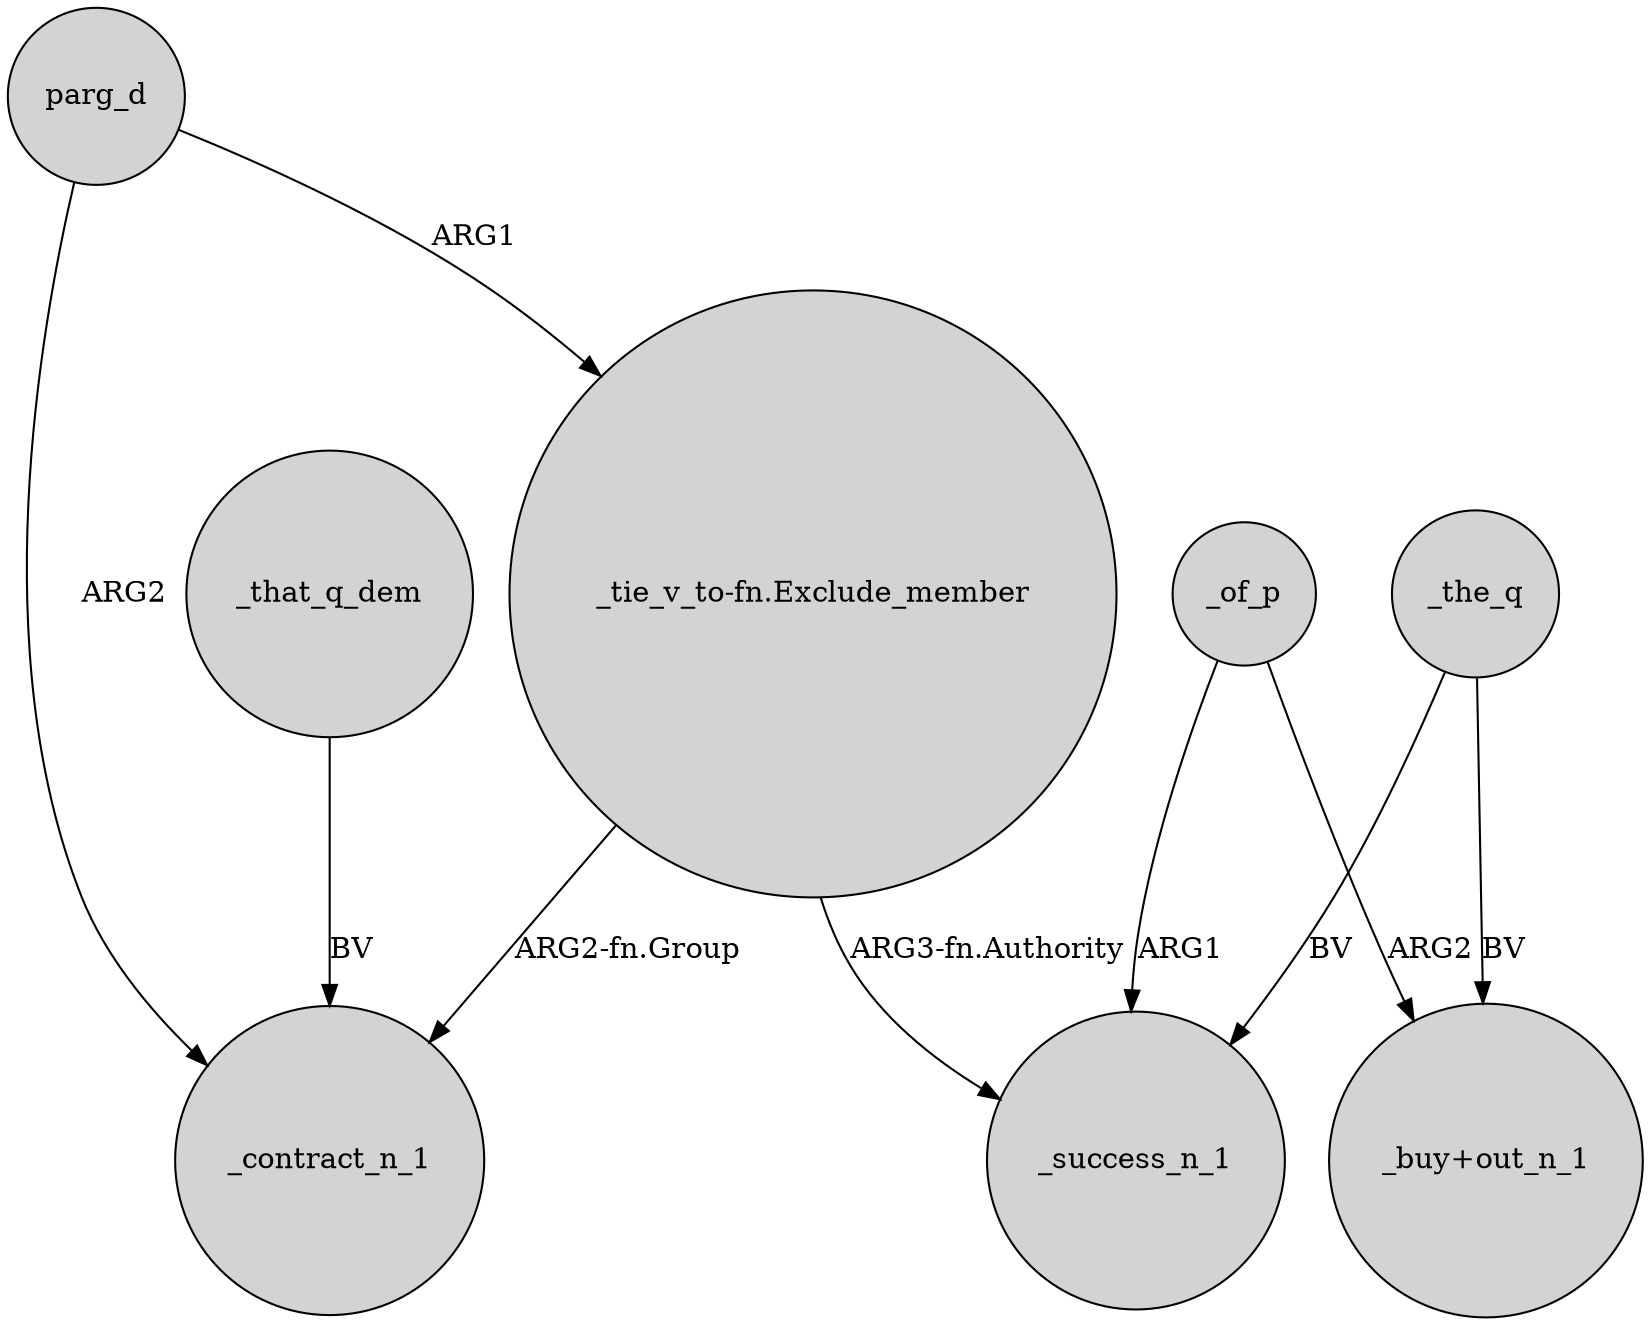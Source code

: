 digraph {
	node [shape=circle style=filled]
	parg_d -> _contract_n_1 [label=ARG2]
	_the_q -> "_buy+out_n_1" [label=BV]
	_the_q -> _success_n_1 [label=BV]
	_that_q_dem -> _contract_n_1 [label=BV]
	"_tie_v_to-fn.Exclude_member" -> _success_n_1 [label="ARG3-fn.Authority"]
	parg_d -> "_tie_v_to-fn.Exclude_member" [label=ARG1]
	_of_p -> "_buy+out_n_1" [label=ARG2]
	"_tie_v_to-fn.Exclude_member" -> _contract_n_1 [label="ARG2-fn.Group"]
	_of_p -> _success_n_1 [label=ARG1]
}
